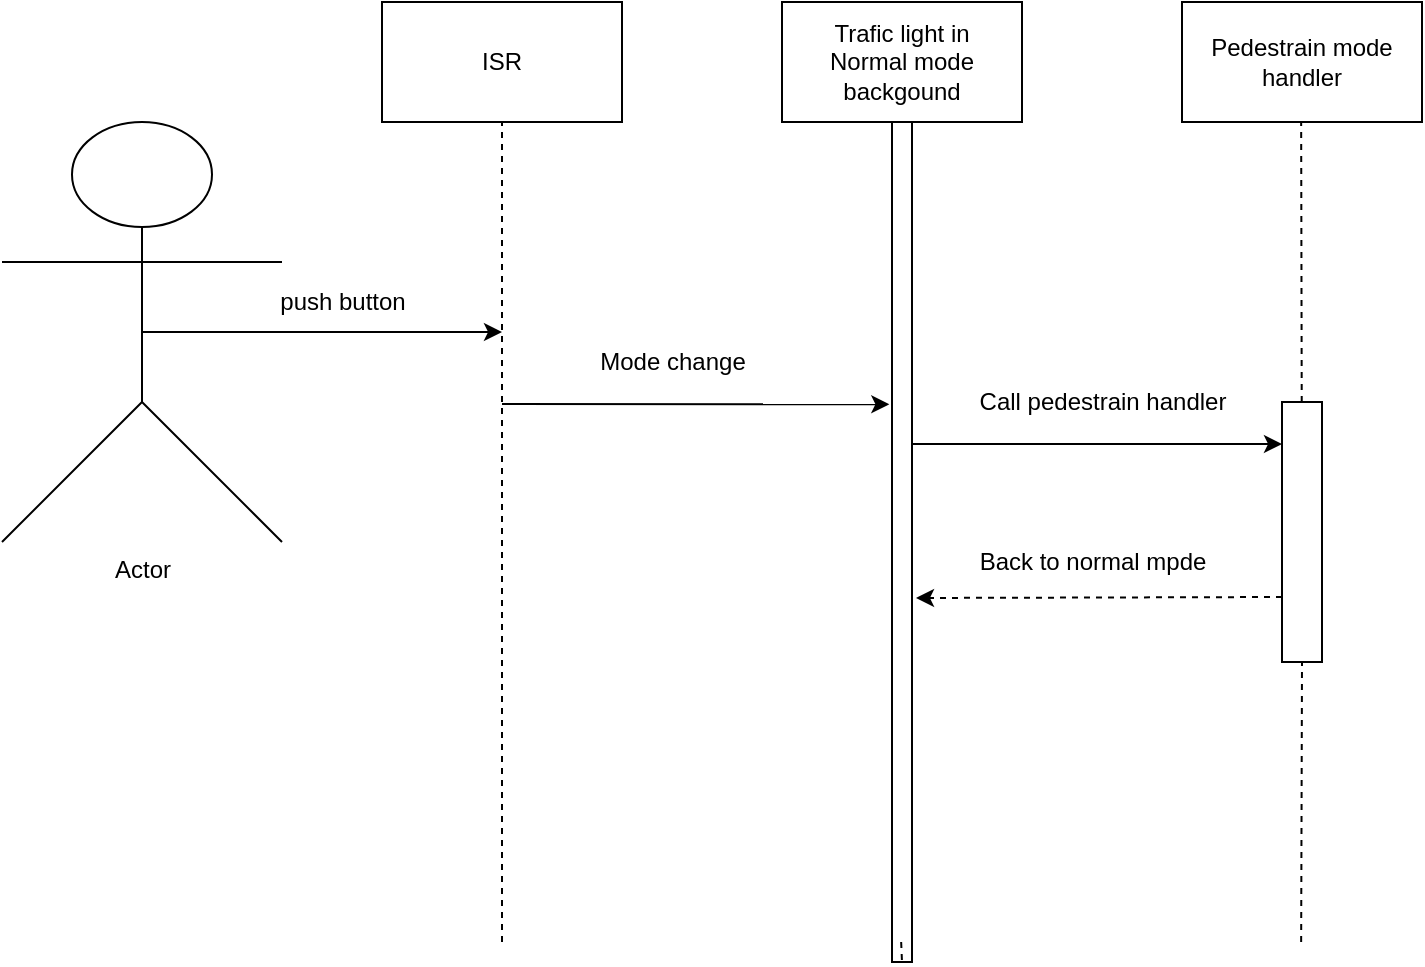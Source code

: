 <mxfile version="14.1.8" type="device"><diagram id="kgpKYQtTHZ0yAKxKKP6v" name="Page-1"><mxGraphModel dx="1108" dy="550" grid="1" gridSize="10" guides="1" tooltips="1" connect="1" arrows="1" fold="1" page="1" pageScale="1" pageWidth="850" pageHeight="1100" math="0" shadow="0"><root><mxCell id="0"/><mxCell id="1" parent="0"/><mxCell id="jxsfXqev6tapIT9EzNP--1" value="Actor" style="shape=umlActor;verticalLabelPosition=bottom;verticalAlign=top;html=1;outlineConnect=0;" vertex="1" parent="1"><mxGeometry x="50" y="80" width="140" height="210" as="geometry"/></mxCell><mxCell id="jxsfXqev6tapIT9EzNP--4" value="Trafic light in &lt;br&gt;Normal mode backgound" style="rounded=0;whiteSpace=wrap;html=1;" vertex="1" parent="1"><mxGeometry x="440" y="20" width="120" height="60" as="geometry"/></mxCell><mxCell id="jxsfXqev6tapIT9EzNP--5" value="ISR" style="rounded=0;whiteSpace=wrap;html=1;" vertex="1" parent="1"><mxGeometry x="240" y="20" width="120" height="60" as="geometry"/></mxCell><mxCell id="jxsfXqev6tapIT9EzNP--6" value="Pedestrain mode handler" style="rounded=0;whiteSpace=wrap;html=1;" vertex="1" parent="1"><mxGeometry x="640" y="20" width="120" height="60" as="geometry"/></mxCell><mxCell id="jxsfXqev6tapIT9EzNP--9" value="" style="endArrow=none;dashed=1;html=1;entryX=0.5;entryY=1;entryDx=0;entryDy=0;" edge="1" parent="1" target="jxsfXqev6tapIT9EzNP--5"><mxGeometry width="50" height="50" relative="1" as="geometry"><mxPoint x="300" y="490" as="sourcePoint"/><mxPoint x="300" y="100" as="targetPoint"/><Array as="points"><mxPoint x="300" y="190"/></Array></mxGeometry></mxCell><mxCell id="jxsfXqev6tapIT9EzNP--10" value="" style="endArrow=none;dashed=1;html=1;entryX=0.5;entryY=1;entryDx=0;entryDy=0;" edge="1" parent="1" source="jxsfXqev6tapIT9EzNP--12"><mxGeometry width="50" height="50" relative="1" as="geometry"><mxPoint x="499.58" y="490" as="sourcePoint"/><mxPoint x="499.58" y="80" as="targetPoint"/></mxGeometry></mxCell><mxCell id="jxsfXqev6tapIT9EzNP--11" value="" style="endArrow=none;dashed=1;html=1;entryX=0.5;entryY=1;entryDx=0;entryDy=0;" edge="1" parent="1" source="jxsfXqev6tapIT9EzNP--22"><mxGeometry width="50" height="50" relative="1" as="geometry"><mxPoint x="699.58" y="490" as="sourcePoint"/><mxPoint x="699.58" y="80" as="targetPoint"/></mxGeometry></mxCell><mxCell id="jxsfXqev6tapIT9EzNP--12" value="" style="rounded=0;whiteSpace=wrap;html=1;" vertex="1" parent="1"><mxGeometry x="495" y="80" width="10" height="420" as="geometry"/></mxCell><mxCell id="jxsfXqev6tapIT9EzNP--13" value="" style="endArrow=none;dashed=1;html=1;entryX=0.5;entryY=1;entryDx=0;entryDy=0;" edge="1" parent="1" target="jxsfXqev6tapIT9EzNP--12"><mxGeometry width="50" height="50" relative="1" as="geometry"><mxPoint x="499.58" y="490" as="sourcePoint"/><mxPoint x="499.58" y="80" as="targetPoint"/></mxGeometry></mxCell><mxCell id="jxsfXqev6tapIT9EzNP--14" value="" style="endArrow=classic;html=1;exitX=0.5;exitY=0.5;exitDx=0;exitDy=0;exitPerimeter=0;" edge="1" parent="1" source="jxsfXqev6tapIT9EzNP--1"><mxGeometry width="50" height="50" relative="1" as="geometry"><mxPoint x="380" y="220" as="sourcePoint"/><mxPoint x="300" y="185" as="targetPoint"/></mxGeometry></mxCell><mxCell id="jxsfXqev6tapIT9EzNP--17" value="push button" style="text;html=1;align=center;verticalAlign=middle;resizable=0;points=[];autosize=1;" vertex="1" parent="1"><mxGeometry x="180" y="160" width="80" height="20" as="geometry"/></mxCell><mxCell id="jxsfXqev6tapIT9EzNP--18" value="" style="endArrow=classic;html=1;entryX=-0.133;entryY=0.336;entryDx=0;entryDy=0;entryPerimeter=0;" edge="1" parent="1" target="jxsfXqev6tapIT9EzNP--12"><mxGeometry width="50" height="50" relative="1" as="geometry"><mxPoint x="300" y="221" as="sourcePoint"/><mxPoint x="490" y="230" as="targetPoint"/></mxGeometry></mxCell><mxCell id="jxsfXqev6tapIT9EzNP--19" value="Mode change" style="text;html=1;align=center;verticalAlign=middle;resizable=0;points=[];autosize=1;" vertex="1" parent="1"><mxGeometry x="340" y="190" width="90" height="20" as="geometry"/></mxCell><mxCell id="jxsfXqev6tapIT9EzNP--20" value="" style="endArrow=classic;html=1;" edge="1" parent="1"><mxGeometry width="50" height="50" relative="1" as="geometry"><mxPoint x="505" y="241" as="sourcePoint"/><mxPoint x="690" y="241" as="targetPoint"/></mxGeometry></mxCell><mxCell id="jxsfXqev6tapIT9EzNP--21" value="Call pedestrain handler" style="text;html=1;align=center;verticalAlign=middle;resizable=0;points=[];autosize=1;" vertex="1" parent="1"><mxGeometry x="530" y="210" width="140" height="20" as="geometry"/></mxCell><mxCell id="jxsfXqev6tapIT9EzNP--22" value="" style="rounded=0;whiteSpace=wrap;html=1;" vertex="1" parent="1"><mxGeometry x="690" y="220" width="20" height="130" as="geometry"/></mxCell><mxCell id="jxsfXqev6tapIT9EzNP--23" value="" style="endArrow=none;dashed=1;html=1;entryX=0.5;entryY=1;entryDx=0;entryDy=0;" edge="1" parent="1" target="jxsfXqev6tapIT9EzNP--22"><mxGeometry width="50" height="50" relative="1" as="geometry"><mxPoint x="699.58" y="490" as="sourcePoint"/><mxPoint x="699.58" y="80" as="targetPoint"/></mxGeometry></mxCell><mxCell id="jxsfXqev6tapIT9EzNP--25" value="" style="html=1;labelBackgroundColor=#ffffff;startArrow=none;startFill=0;startSize=6;endArrow=classic;endFill=1;endSize=6;jettySize=auto;orthogonalLoop=1;strokeWidth=1;dashed=1;fontSize=14;exitX=0;exitY=0.75;exitDx=0;exitDy=0;" edge="1" parent="1" source="jxsfXqev6tapIT9EzNP--22"><mxGeometry width="60" height="60" relative="1" as="geometry"><mxPoint x="380" y="300" as="sourcePoint"/><mxPoint x="507" y="318" as="targetPoint"/></mxGeometry></mxCell><mxCell id="jxsfXqev6tapIT9EzNP--26" value="Back to normal mpde" style="text;html=1;align=center;verticalAlign=middle;resizable=0;points=[];autosize=1;" vertex="1" parent="1"><mxGeometry x="530" y="290" width="130" height="20" as="geometry"/></mxCell></root></mxGraphModel></diagram></mxfile>